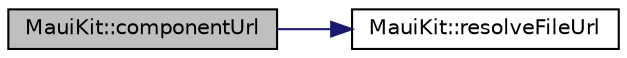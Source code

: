 digraph "MauiKit::componentUrl"
{
 // INTERACTIVE_SVG=YES
 // LATEX_PDF_SIZE
  edge [fontname="Helvetica",fontsize="10",labelfontname="Helvetica",labelfontsize="10"];
  node [fontname="Helvetica",fontsize="10",shape=record];
  rankdir="LR";
  Node0 [label="MauiKit::componentUrl",height=0.2,width=0.4,color="black", fillcolor="grey75", style="filled", fontcolor="black",tooltip=" "];
  Node0 -> Node1 [color="midnightblue",fontsize="10",style="solid",fontname="Helvetica"];
  Node1 [label="MauiKit::resolveFileUrl",height=0.2,width=0.4,color="black", fillcolor="white", style="filled",URL="$class_maui_kit.html#a273ddf60c8eab52a6f2df3395d7156f9",tooltip=" "];
}
